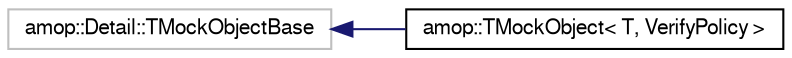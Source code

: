 digraph G
{
  bgcolor="transparent";
  edge [fontname="FreeSans",fontsize=10,labelfontname="FreeSans",labelfontsize=10];
  node [fontname="FreeSans",fontsize=10,shape=record];
  rankdir=LR;
  Node1 [label="amop::Detail::TMockObjectBase",height=0.2,width=0.4,color="grey75"];
  Node1 -> Node2 [dir=back,color="midnightblue",fontsize=10,style="solid",fontname="FreeSans"];
  Node2 [label="amop::TMockObject\< T, VerifyPolicy \>",height=0.2,width=0.4,color="black",URL="$classamop_1_1_t_mock_object.html",tooltip="The main mock object class."];
}
